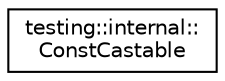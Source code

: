 digraph "Graphical Class Hierarchy"
{
  edge [fontname="Helvetica",fontsize="10",labelfontname="Helvetica",labelfontsize="10"];
  node [fontname="Helvetica",fontsize="10",shape=record];
  rankdir="LR";
  Node1 [label="testing::internal::\lConstCastable",height=0.2,width=0.4,color="black", fillcolor="white", style="filled",URL="$classtesting_1_1internal_1_1_const_castable.html"];
}
